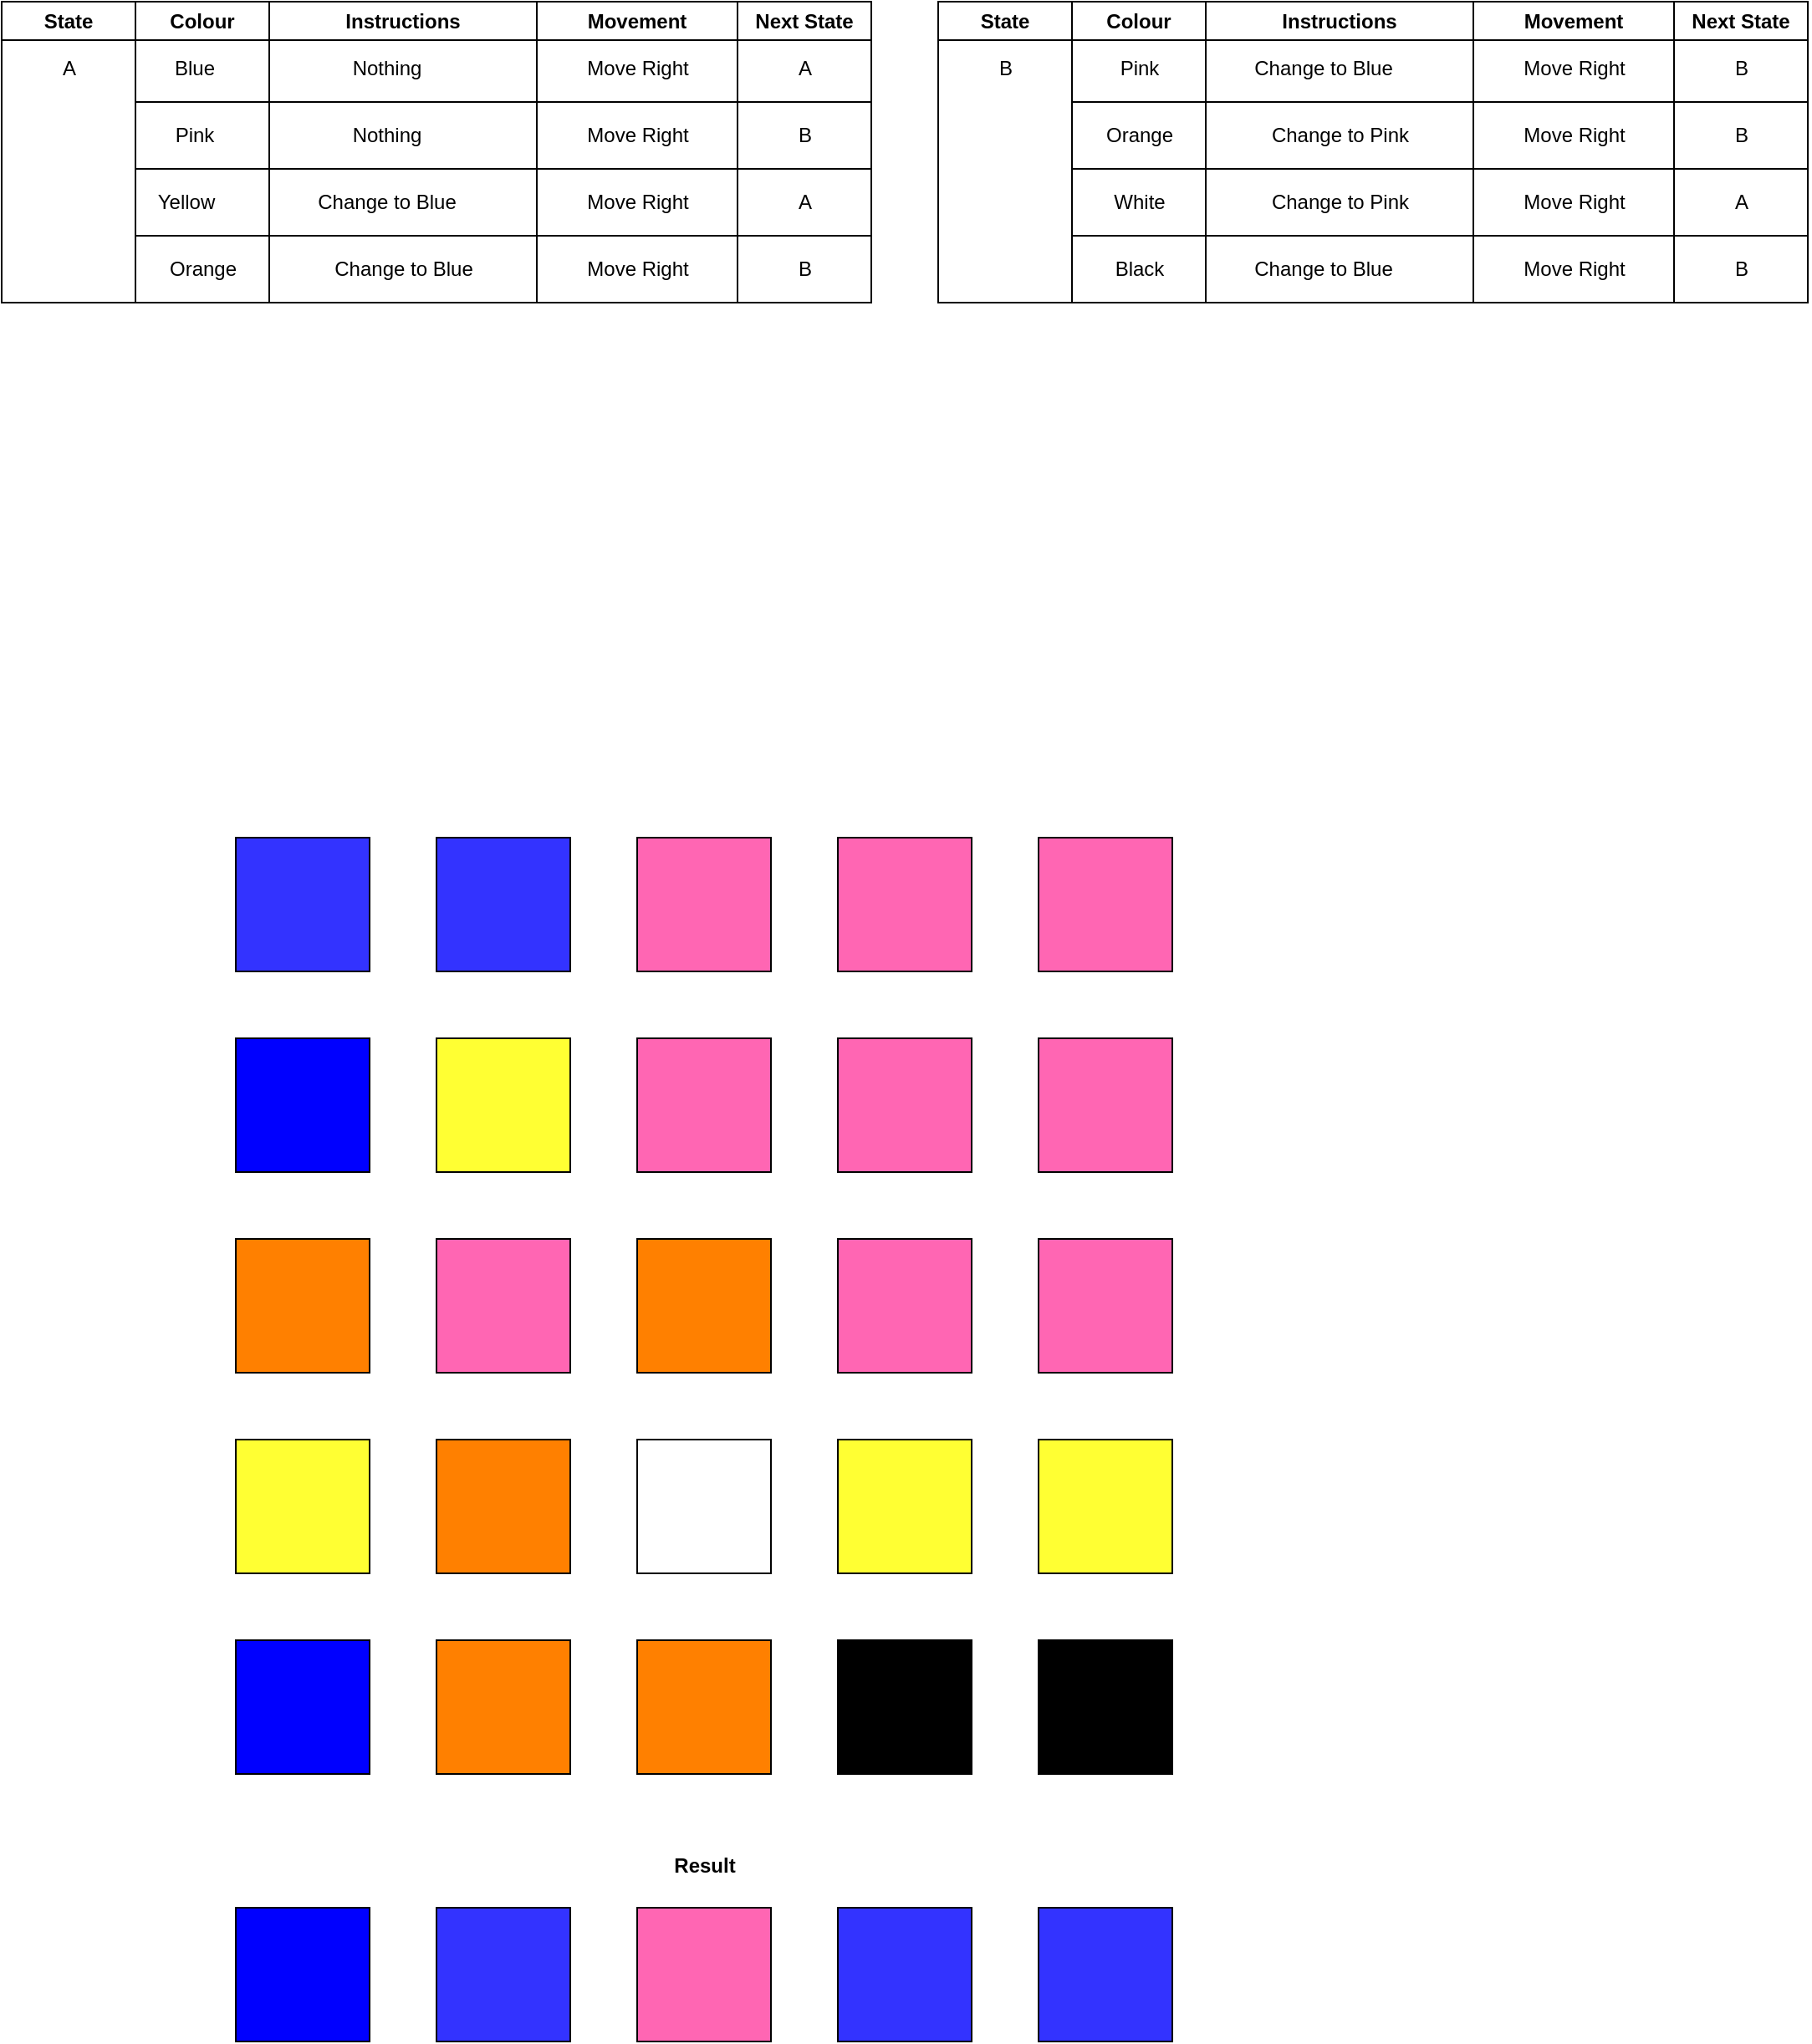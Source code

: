 <mxfile version="21.0.10" type="onedrive"><diagram name="Page-1" id="KRo9gfDdIz8LjyVmRxNR"><mxGraphModel grid="1" page="1" gridSize="10" guides="1" tooltips="1" connect="1" arrows="1" fold="1" pageScale="1" pageWidth="850" pageHeight="1100" math="0" shadow="0"><root><mxCell id="0"/><mxCell id="1" parent="0"/><mxCell id="NcHkuy3hcjTH8KgbajVb-2" value="State" style="swimlane;whiteSpace=wrap;html=1;" vertex="1" parent="1"><mxGeometry x="-140" y="20" width="80" height="180" as="geometry"/></mxCell><mxCell id="NcHkuy3hcjTH8KgbajVb-3" value="A" style="text;html=1;align=center;verticalAlign=middle;resizable=0;points=[];autosize=1;strokeColor=none;fillColor=none;" vertex="1" parent="NcHkuy3hcjTH8KgbajVb-2"><mxGeometry x="25" y="25" width="30" height="30" as="geometry"/></mxCell><mxCell id="NcHkuy3hcjTH8KgbajVb-4" value="" style="endArrow=none;html=1;rounded=0;" edge="1" parent="1"><mxGeometry width="50" height="50" relative="1" as="geometry"><mxPoint x="-60" y="80" as="sourcePoint"/><mxPoint x="380" y="80" as="targetPoint"/></mxGeometry></mxCell><mxCell id="NcHkuy3hcjTH8KgbajVb-5" value="Instructions" style="swimlane;whiteSpace=wrap;html=1;" vertex="1" parent="1"><mxGeometry x="20" y="20" width="160" height="180" as="geometry"/></mxCell><mxCell id="NcHkuy3hcjTH8KgbajVb-6" value="" style="endArrow=none;html=1;rounded=0;" edge="1" parent="NcHkuy3hcjTH8KgbajVb-5"><mxGeometry width="50" height="50" relative="1" as="geometry"><mxPoint x="-80" y="100" as="sourcePoint"/><mxPoint x="360" y="100" as="targetPoint"/></mxGeometry></mxCell><mxCell id="NcHkuy3hcjTH8KgbajVb-7" value="" style="endArrow=none;html=1;rounded=0;" edge="1" parent="NcHkuy3hcjTH8KgbajVb-5"><mxGeometry width="50" height="50" relative="1" as="geometry"><mxPoint x="-80" y="140" as="sourcePoint"/><mxPoint x="360" y="140" as="targetPoint"/></mxGeometry></mxCell><mxCell id="NcHkuy3hcjTH8KgbajVb-8" value="Movement" style="swimlane;whiteSpace=wrap;html=1;" vertex="1" parent="1"><mxGeometry x="180" y="20" width="120" height="180" as="geometry"/></mxCell><mxCell id="NcHkuy3hcjTH8KgbajVb-124" value="Move Right" style="text;html=1;align=center;verticalAlign=middle;resizable=0;points=[];autosize=1;strokeColor=none;fillColor=none;" vertex="1" parent="NcHkuy3hcjTH8KgbajVb-8"><mxGeometry x="20" y="25" width="80" height="30" as="geometry"/></mxCell><mxCell id="NcHkuy3hcjTH8KgbajVb-9" value="Next State" style="swimlane;whiteSpace=wrap;html=1;" vertex="1" parent="1"><mxGeometry x="300" y="20" width="80" height="180" as="geometry"/></mxCell><mxCell id="NcHkuy3hcjTH8KgbajVb-10" value="B" style="text;html=1;align=center;verticalAlign=middle;resizable=0;points=[];autosize=1;strokeColor=none;fillColor=none;" vertex="1" parent="NcHkuy3hcjTH8KgbajVb-9"><mxGeometry x="25" y="145" width="30" height="30" as="geometry"/></mxCell><mxCell id="NcHkuy3hcjTH8KgbajVb-11" value="Colour" style="swimlane;whiteSpace=wrap;html=1;" vertex="1" parent="1"><mxGeometry x="-60" y="20" width="80" height="180" as="geometry"/></mxCell><mxCell id="NcHkuy3hcjTH8KgbajVb-125" value="Pink" style="text;html=1;align=center;verticalAlign=middle;resizable=0;points=[];autosize=1;strokeColor=none;fillColor=none;" vertex="1" parent="NcHkuy3hcjTH8KgbajVb-11"><mxGeometry x="10" y="65" width="50" height="30" as="geometry"/></mxCell><mxCell id="NcHkuy3hcjTH8KgbajVb-122" value="Blue" style="text;html=1;align=center;verticalAlign=middle;resizable=0;points=[];autosize=1;strokeColor=none;fillColor=none;" vertex="1" parent="NcHkuy3hcjTH8KgbajVb-11"><mxGeometry x="10" y="25" width="50" height="30" as="geometry"/></mxCell><mxCell id="NcHkuy3hcjTH8KgbajVb-13" value="" style="whiteSpace=wrap;html=1;aspect=fixed;fillColor=#0000FF;" vertex="1" parent="1"><mxGeometry y="1160" width="80" height="80" as="geometry"/></mxCell><mxCell id="NcHkuy3hcjTH8KgbajVb-14" value="" style="whiteSpace=wrap;html=1;aspect=fixed;fillColor=#3333FF;" vertex="1" parent="1"><mxGeometry x="120" y="1160" width="80" height="80" as="geometry"/></mxCell><mxCell id="NcHkuy3hcjTH8KgbajVb-15" value="" style="whiteSpace=wrap;html=1;aspect=fixed;fillColor=#FF66B3;" vertex="1" parent="1"><mxGeometry x="240" y="1160" width="80" height="80" as="geometry"/></mxCell><mxCell id="NcHkuy3hcjTH8KgbajVb-16" value="" style="whiteSpace=wrap;html=1;aspect=fixed;fillColor=#3333FF;" vertex="1" parent="1"><mxGeometry x="360" y="1160" width="80" height="80" as="geometry"/></mxCell><mxCell id="NcHkuy3hcjTH8KgbajVb-17" value="" style="whiteSpace=wrap;html=1;aspect=fixed;fillColor=#3333FF;" vertex="1" parent="1"><mxGeometry x="480" y="1160" width="80" height="80" as="geometry"/></mxCell><mxCell id="NcHkuy3hcjTH8KgbajVb-18" value="" style="whiteSpace=wrap;html=1;aspect=fixed;fillColor=#3333FF;" vertex="1" parent="1"><mxGeometry y="520" width="80" height="80" as="geometry"/></mxCell><mxCell id="NcHkuy3hcjTH8KgbajVb-19" value="" style="whiteSpace=wrap;html=1;aspect=fixed;fillColor=#3333FF;" vertex="1" parent="1"><mxGeometry x="120" y="520" width="80" height="80" as="geometry"/></mxCell><mxCell id="NcHkuy3hcjTH8KgbajVb-20" value="" style="whiteSpace=wrap;html=1;aspect=fixed;fillColor=#FF66B3;" vertex="1" parent="1"><mxGeometry x="240" y="520" width="80" height="80" as="geometry"/></mxCell><mxCell id="NcHkuy3hcjTH8KgbajVb-21" value="" style="whiteSpace=wrap;html=1;aspect=fixed;fillColor=#FF66B3;" vertex="1" parent="1"><mxGeometry x="360" y="520" width="80" height="80" as="geometry"/></mxCell><mxCell id="NcHkuy3hcjTH8KgbajVb-22" value="" style="whiteSpace=wrap;html=1;aspect=fixed;fillColor=#FF66B3;" vertex="1" parent="1"><mxGeometry x="480" y="520" width="80" height="80" as="geometry"/></mxCell><mxCell id="NcHkuy3hcjTH8KgbajVb-23" value="" style="whiteSpace=wrap;html=1;aspect=fixed;fillColor=#0000FF;" vertex="1" parent="1"><mxGeometry y="640" width="80" height="80" as="geometry"/></mxCell><mxCell id="NcHkuy3hcjTH8KgbajVb-24" value="" style="whiteSpace=wrap;html=1;aspect=fixed;fillColor=#FFFF33;" vertex="1" parent="1"><mxGeometry x="120" y="640" width="80" height="80" as="geometry"/></mxCell><mxCell id="NcHkuy3hcjTH8KgbajVb-25" value="" style="whiteSpace=wrap;html=1;aspect=fixed;fillColor=#FF66B3;" vertex="1" parent="1"><mxGeometry x="240" y="640" width="80" height="80" as="geometry"/></mxCell><mxCell id="NcHkuy3hcjTH8KgbajVb-26" value="" style="whiteSpace=wrap;html=1;aspect=fixed;fillColor=#FF66B3;" vertex="1" parent="1"><mxGeometry x="360" y="640" width="80" height="80" as="geometry"/></mxCell><mxCell id="NcHkuy3hcjTH8KgbajVb-27" value="" style="whiteSpace=wrap;html=1;aspect=fixed;fillColor=#FF66B3;" vertex="1" parent="1"><mxGeometry x="480" y="640" width="80" height="80" as="geometry"/></mxCell><mxCell id="NcHkuy3hcjTH8KgbajVb-28" value="" style="whiteSpace=wrap;html=1;aspect=fixed;fillColor=#FF8000;" vertex="1" parent="1"><mxGeometry y="760" width="80" height="80" as="geometry"/></mxCell><mxCell id="NcHkuy3hcjTH8KgbajVb-29" value="" style="whiteSpace=wrap;html=1;aspect=fixed;fillColor=#FF66B3;" vertex="1" parent="1"><mxGeometry x="120" y="760" width="80" height="80" as="geometry"/></mxCell><mxCell id="NcHkuy3hcjTH8KgbajVb-30" value="" style="whiteSpace=wrap;html=1;aspect=fixed;fillColor=#FF8000;" vertex="1" parent="1"><mxGeometry x="240" y="760" width="80" height="80" as="geometry"/></mxCell><mxCell id="NcHkuy3hcjTH8KgbajVb-31" value="" style="whiteSpace=wrap;html=1;aspect=fixed;fillColor=#FF66B3;" vertex="1" parent="1"><mxGeometry x="360" y="760" width="80" height="80" as="geometry"/></mxCell><mxCell id="NcHkuy3hcjTH8KgbajVb-32" value="" style="whiteSpace=wrap;html=1;aspect=fixed;fillColor=#FF66B3;" vertex="1" parent="1"><mxGeometry x="480" y="760" width="80" height="80" as="geometry"/></mxCell><mxCell id="NcHkuy3hcjTH8KgbajVb-33" value="" style="whiteSpace=wrap;html=1;aspect=fixed;fillColor=#FFFF33;" vertex="1" parent="1"><mxGeometry y="880" width="80" height="80" as="geometry"/></mxCell><mxCell id="NcHkuy3hcjTH8KgbajVb-34" value="" style="whiteSpace=wrap;html=1;aspect=fixed;fillColor=#FF8000;" vertex="1" parent="1"><mxGeometry x="120" y="880" width="80" height="80" as="geometry"/></mxCell><mxCell id="NcHkuy3hcjTH8KgbajVb-35" value="" style="whiteSpace=wrap;html=1;aspect=fixed;fillColor=#FFFFFF;" vertex="1" parent="1"><mxGeometry x="240" y="880" width="80" height="80" as="geometry"/></mxCell><mxCell id="NcHkuy3hcjTH8KgbajVb-36" value="" style="whiteSpace=wrap;html=1;aspect=fixed;fillColor=#FFFF33;" vertex="1" parent="1"><mxGeometry x="360" y="880" width="80" height="80" as="geometry"/></mxCell><mxCell id="NcHkuy3hcjTH8KgbajVb-37" value="" style="whiteSpace=wrap;html=1;aspect=fixed;fillColor=#FFFF33;" vertex="1" parent="1"><mxGeometry x="480" y="880" width="80" height="80" as="geometry"/></mxCell><mxCell id="NcHkuy3hcjTH8KgbajVb-38" value="" style="whiteSpace=wrap;html=1;aspect=fixed;fillColor=#0000FF;" vertex="1" parent="1"><mxGeometry y="1000" width="80" height="80" as="geometry"/></mxCell><mxCell id="NcHkuy3hcjTH8KgbajVb-39" value="" style="whiteSpace=wrap;html=1;aspect=fixed;fillColor=#FF8000;" vertex="1" parent="1"><mxGeometry x="120" y="1000" width="80" height="80" as="geometry"/></mxCell><mxCell id="NcHkuy3hcjTH8KgbajVb-40" value="" style="whiteSpace=wrap;html=1;aspect=fixed;fillColor=#FF8000;" vertex="1" parent="1"><mxGeometry x="240" y="1000" width="80" height="80" as="geometry"/></mxCell><mxCell id="NcHkuy3hcjTH8KgbajVb-41" value="" style="whiteSpace=wrap;html=1;aspect=fixed;fillColor=#000000;" vertex="1" parent="1"><mxGeometry x="360" y="1000" width="80" height="80" as="geometry"/></mxCell><mxCell id="NcHkuy3hcjTH8KgbajVb-42" value="" style="whiteSpace=wrap;html=1;aspect=fixed;fillColor=#000000;" vertex="1" parent="1"><mxGeometry x="480" y="1000" width="80" height="80" as="geometry"/></mxCell><mxCell id="NcHkuy3hcjTH8KgbajVb-43" value="A" style="text;html=1;align=center;verticalAlign=middle;resizable=0;points=[];autosize=1;strokeColor=none;fillColor=none;" vertex="1" parent="1"><mxGeometry x="325" y="45" width="30" height="30" as="geometry"/></mxCell><mxCell id="NcHkuy3hcjTH8KgbajVb-44" value="State" style="swimlane;whiteSpace=wrap;html=1;" vertex="1" parent="1"><mxGeometry x="420" y="20" width="80" height="180" as="geometry"/></mxCell><mxCell id="NcHkuy3hcjTH8KgbajVb-45" value="B" style="text;html=1;align=center;verticalAlign=middle;resizable=0;points=[];autosize=1;strokeColor=none;fillColor=none;" vertex="1" parent="NcHkuy3hcjTH8KgbajVb-44"><mxGeometry x="25" y="25" width="30" height="30" as="geometry"/></mxCell><mxCell id="NcHkuy3hcjTH8KgbajVb-46" value="" style="endArrow=none;html=1;rounded=0;" edge="1" parent="1"><mxGeometry width="50" height="50" relative="1" as="geometry"><mxPoint x="500" y="80" as="sourcePoint"/><mxPoint x="940" y="80" as="targetPoint"/></mxGeometry></mxCell><mxCell id="NcHkuy3hcjTH8KgbajVb-47" value="Instructions" style="swimlane;whiteSpace=wrap;html=1;" vertex="1" parent="1"><mxGeometry x="580" y="20" width="160" height="180" as="geometry"/></mxCell><mxCell id="NcHkuy3hcjTH8KgbajVb-48" value="" style="endArrow=none;html=1;rounded=0;" edge="1" parent="NcHkuy3hcjTH8KgbajVb-47"><mxGeometry width="50" height="50" relative="1" as="geometry"><mxPoint x="-80" y="100" as="sourcePoint"/><mxPoint x="360" y="100" as="targetPoint"/></mxGeometry></mxCell><mxCell id="NcHkuy3hcjTH8KgbajVb-49" value="" style="endArrow=none;html=1;rounded=0;" edge="1" parent="NcHkuy3hcjTH8KgbajVb-47"><mxGeometry width="50" height="50" relative="1" as="geometry"><mxPoint x="-80" y="140" as="sourcePoint"/><mxPoint x="360" y="140" as="targetPoint"/></mxGeometry></mxCell><mxCell id="NcHkuy3hcjTH8KgbajVb-141" value="Change to Pink" style="text;html=1;align=center;verticalAlign=middle;resizable=0;points=[];autosize=1;strokeColor=none;fillColor=none;" vertex="1" parent="NcHkuy3hcjTH8KgbajVb-47"><mxGeometry x="25" y="105" width="110" height="30" as="geometry"/></mxCell><mxCell id="NcHkuy3hcjTH8KgbajVb-51" value="Movement" style="swimlane;whiteSpace=wrap;html=1;" vertex="1" parent="1"><mxGeometry x="740" y="20" width="120" height="180" as="geometry"/></mxCell><mxCell id="NcHkuy3hcjTH8KgbajVb-142" value="Move Right" style="text;html=1;align=center;verticalAlign=middle;resizable=0;points=[];autosize=1;strokeColor=none;fillColor=none;" vertex="1" parent="NcHkuy3hcjTH8KgbajVb-51"><mxGeometry x="20" y="105" width="80" height="30" as="geometry"/></mxCell><mxCell id="NcHkuy3hcjTH8KgbajVb-52" value="Next State" style="swimlane;whiteSpace=wrap;html=1;" vertex="1" parent="1"><mxGeometry x="860" y="20" width="80" height="180" as="geometry"/></mxCell><mxCell id="NcHkuy3hcjTH8KgbajVb-53" value="Colour" style="swimlane;whiteSpace=wrap;html=1;startSize=23;" vertex="1" parent="1"><mxGeometry x="500" y="20" width="80" height="180" as="geometry"/></mxCell><mxCell id="NcHkuy3hcjTH8KgbajVb-137" value="Orange" style="text;html=1;align=center;verticalAlign=middle;resizable=0;points=[];autosize=1;strokeColor=none;fillColor=none;" vertex="1" parent="NcHkuy3hcjTH8KgbajVb-53"><mxGeometry x="10" y="65" width="60" height="30" as="geometry"/></mxCell><mxCell id="NcHkuy3hcjTH8KgbajVb-54" value="B" style="text;html=1;align=center;verticalAlign=middle;resizable=0;points=[];autosize=1;strokeColor=none;fillColor=none;" vertex="1" parent="1"><mxGeometry x="885" y="45" width="30" height="30" as="geometry"/></mxCell><mxCell id="NcHkuy3hcjTH8KgbajVb-55" value="B" style="text;html=1;align=center;verticalAlign=middle;resizable=0;points=[];autosize=1;strokeColor=none;fillColor=none;" vertex="1" parent="1"><mxGeometry x="885" y="85" width="30" height="30" as="geometry"/></mxCell><mxCell id="NcHkuy3hcjTH8KgbajVb-79" value="B" style="text;html=1;align=center;verticalAlign=middle;resizable=0;points=[];autosize=1;strokeColor=none;fillColor=none;" vertex="1" parent="1"><mxGeometry x="325" y="85" width="30" height="30" as="geometry"/></mxCell><mxCell id="NcHkuy3hcjTH8KgbajVb-80" value="A" style="text;html=1;align=center;verticalAlign=middle;resizable=0;points=[];autosize=1;strokeColor=none;fillColor=none;" vertex="1" parent="1"><mxGeometry x="885" y="125" width="30" height="30" as="geometry"/></mxCell><mxCell id="NcHkuy3hcjTH8KgbajVb-81" value="&lt;b&gt;Result&lt;/b&gt;" style="text;html=1;align=center;verticalAlign=middle;resizable=0;points=[];autosize=1;strokeColor=none;fillColor=none;" vertex="1" parent="1"><mxGeometry x="250" y="1120" width="60" height="30" as="geometry"/></mxCell><mxCell id="NcHkuy3hcjTH8KgbajVb-82" value="A" style="text;html=1;align=center;verticalAlign=middle;resizable=0;points=[];autosize=1;strokeColor=none;fillColor=none;" vertex="1" parent="1"><mxGeometry x="325" y="125" width="30" height="30" as="geometry"/></mxCell><mxCell id="NcHkuy3hcjTH8KgbajVb-83" value="B" style="text;html=1;align=center;verticalAlign=middle;resizable=0;points=[];autosize=1;strokeColor=none;fillColor=none;" vertex="1" parent="1"><mxGeometry x="885" y="165" width="30" height="30" as="geometry"/></mxCell><mxCell id="NcHkuy3hcjTH8KgbajVb-123" value="Nothing" style="text;html=1;align=center;verticalAlign=middle;resizable=0;points=[];autosize=1;strokeColor=none;fillColor=none;" vertex="1" parent="1"><mxGeometry x="60" y="45" width="60" height="30" as="geometry"/></mxCell><mxCell id="NcHkuy3hcjTH8KgbajVb-126" value="Nothing" style="text;html=1;align=center;verticalAlign=middle;resizable=0;points=[];autosize=1;strokeColor=none;fillColor=none;" vertex="1" parent="1"><mxGeometry x="60" y="85" width="60" height="30" as="geometry"/></mxCell><mxCell id="NcHkuy3hcjTH8KgbajVb-127" value="Move Right" style="text;html=1;align=center;verticalAlign=middle;resizable=0;points=[];autosize=1;strokeColor=none;fillColor=none;" vertex="1" parent="1"><mxGeometry x="200" y="85" width="80" height="30" as="geometry"/></mxCell><mxCell id="NcHkuy3hcjTH8KgbajVb-128" value="Pink" style="text;html=1;align=center;verticalAlign=middle;resizable=0;points=[];autosize=1;strokeColor=none;fillColor=none;" vertex="1" parent="1"><mxGeometry x="515" y="45" width="50" height="30" as="geometry"/></mxCell><mxCell id="NcHkuy3hcjTH8KgbajVb-129" value="Change to Blue" style="text;html=1;align=center;verticalAlign=middle;resizable=0;points=[];autosize=1;strokeColor=none;fillColor=none;" vertex="1" parent="1"><mxGeometry x="595" y="45" width="110" height="30" as="geometry"/></mxCell><mxCell id="NcHkuy3hcjTH8KgbajVb-130" value="Move Right" style="text;html=1;align=center;verticalAlign=middle;resizable=0;points=[];autosize=1;strokeColor=none;fillColor=none;" vertex="1" parent="1"><mxGeometry x="760" y="45" width="80" height="30" as="geometry"/></mxCell><mxCell id="NcHkuy3hcjTH8KgbajVb-131" value="Yellow" style="text;html=1;align=center;verticalAlign=middle;resizable=0;points=[];autosize=1;strokeColor=none;fillColor=none;" vertex="1" parent="1"><mxGeometry x="-60" y="125" width="60" height="30" as="geometry"/></mxCell><mxCell id="NcHkuy3hcjTH8KgbajVb-132" value="Change to Blue" style="text;html=1;align=center;verticalAlign=middle;resizable=0;points=[];autosize=1;strokeColor=none;fillColor=none;" vertex="1" parent="1"><mxGeometry x="35" y="125" width="110" height="30" as="geometry"/></mxCell><mxCell id="NcHkuy3hcjTH8KgbajVb-133" value="Move Right" style="text;html=1;align=center;verticalAlign=middle;resizable=0;points=[];autosize=1;strokeColor=none;fillColor=none;" vertex="1" parent="1"><mxGeometry x="200" y="125" width="80" height="30" as="geometry"/></mxCell><mxCell id="NcHkuy3hcjTH8KgbajVb-134" value="Orange" style="text;html=1;align=center;verticalAlign=middle;resizable=0;points=[];autosize=1;strokeColor=none;fillColor=none;" vertex="1" parent="1"><mxGeometry x="-50" y="165" width="60" height="30" as="geometry"/></mxCell><mxCell id="NcHkuy3hcjTH8KgbajVb-135" value="Change to Blue" style="text;html=1;align=center;verticalAlign=middle;resizable=0;points=[];autosize=1;strokeColor=none;fillColor=none;" vertex="1" parent="1"><mxGeometry x="45" y="165" width="110" height="30" as="geometry"/></mxCell><mxCell id="NcHkuy3hcjTH8KgbajVb-136" value="Move Right" style="text;html=1;align=center;verticalAlign=middle;resizable=0;points=[];autosize=1;strokeColor=none;fillColor=none;" vertex="1" parent="1"><mxGeometry x="200" y="165" width="80" height="30" as="geometry"/></mxCell><mxCell id="NcHkuy3hcjTH8KgbajVb-138" value="Change to Pink" style="text;html=1;align=center;verticalAlign=middle;resizable=0;points=[];autosize=1;strokeColor=none;fillColor=none;" vertex="1" parent="1"><mxGeometry x="605" y="85" width="110" height="30" as="geometry"/></mxCell><mxCell id="NcHkuy3hcjTH8KgbajVb-139" value="Move Right" style="text;html=1;align=center;verticalAlign=middle;resizable=0;points=[];autosize=1;strokeColor=none;fillColor=none;" vertex="1" parent="1"><mxGeometry x="760" y="85" width="80" height="30" as="geometry"/></mxCell><mxCell id="NcHkuy3hcjTH8KgbajVb-140" value="White" style="text;html=1;align=center;verticalAlign=middle;resizable=0;points=[];autosize=1;strokeColor=none;fillColor=none;" vertex="1" parent="1"><mxGeometry x="515" y="125" width="50" height="30" as="geometry"/></mxCell><mxCell id="NcHkuy3hcjTH8KgbajVb-144" value="Black" style="text;html=1;align=center;verticalAlign=middle;resizable=0;points=[];autosize=1;strokeColor=none;fillColor=none;" vertex="1" parent="1"><mxGeometry x="515" y="165" width="50" height="30" as="geometry"/></mxCell><mxCell id="NcHkuy3hcjTH8KgbajVb-145" value="Change to Blue" style="text;html=1;align=center;verticalAlign=middle;resizable=0;points=[];autosize=1;strokeColor=none;fillColor=none;" vertex="1" parent="1"><mxGeometry x="595" y="165" width="110" height="30" as="geometry"/></mxCell><mxCell id="NcHkuy3hcjTH8KgbajVb-146" value="Move Right" style="text;html=1;align=center;verticalAlign=middle;resizable=0;points=[];autosize=1;strokeColor=none;fillColor=none;" vertex="1" parent="1"><mxGeometry x="760" y="165" width="80" height="30" as="geometry"/></mxCell></root></mxGraphModel></diagram></mxfile>